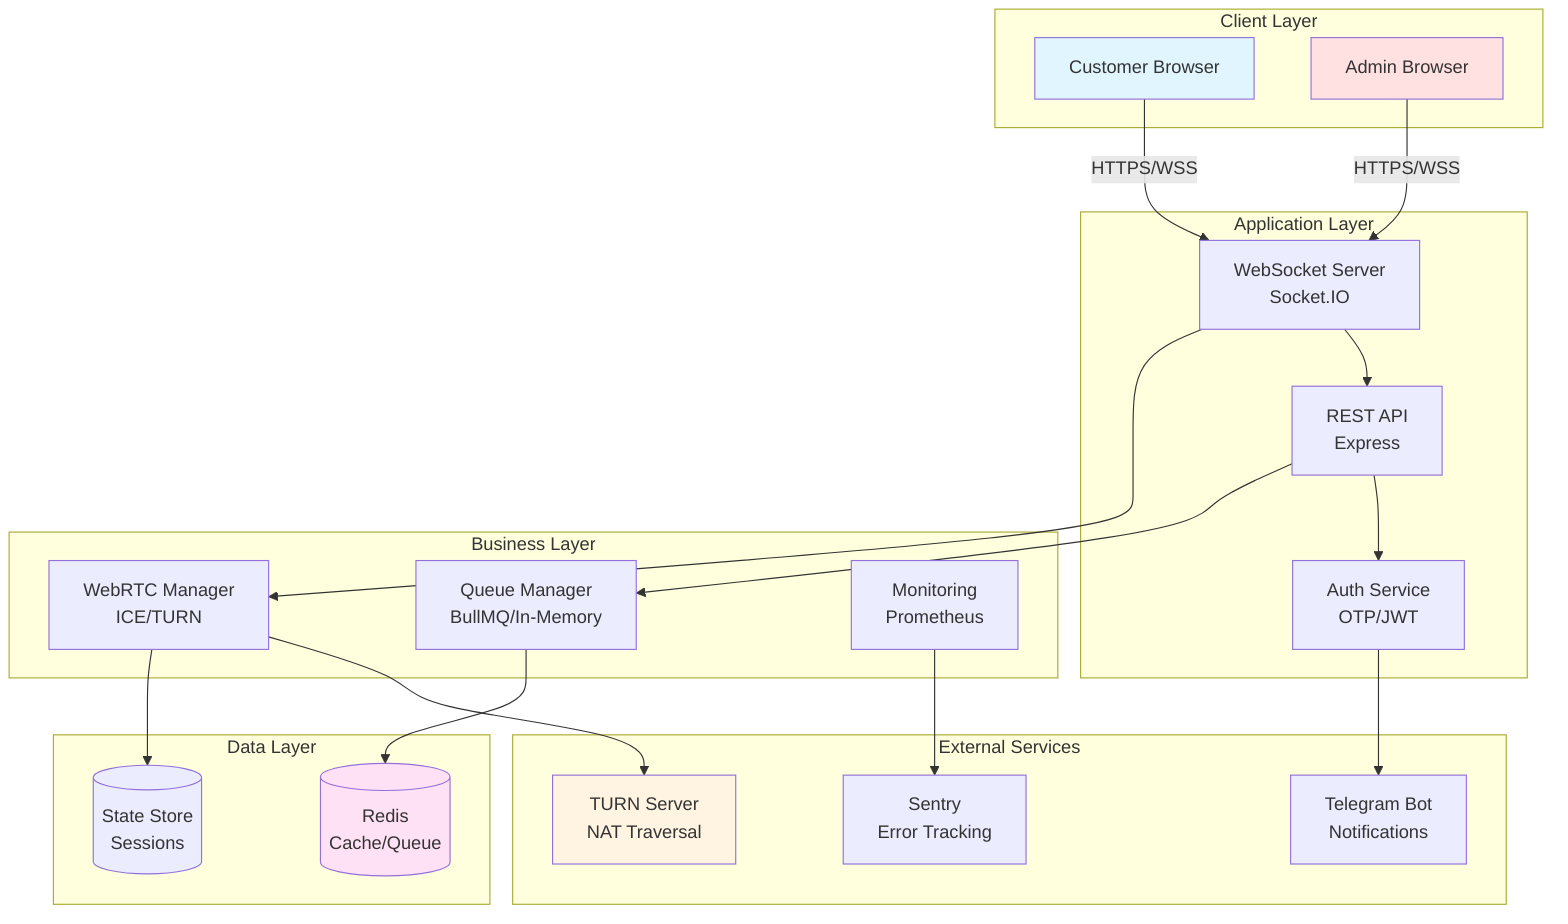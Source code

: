 graph TB
    subgraph "Client Layer"
        C[Customer Browser]
        A[Admin Browser]
    end
    
    subgraph "Application Layer"
        WS[WebSocket Server<br/>Socket.IO]
        API[REST API<br/>Express]
        AUTH[Auth Service<br/>OTP/JWT]
    end
    
    subgraph "Business Layer"
        QUEUE[Queue Manager<br/>BullMQ/In-Memory]
        WR[WebRTC Manager<br/>ICE/TURN]
        MON[Monitoring<br/>Prometheus]
    end
    
    subgraph "Data Layer"
        REDIS[(Redis<br/>Cache/Queue)]
        STATE[(State Store<br/>Sessions)]
    end
    
    subgraph "External Services"
        TURN[TURN Server<br/>NAT Traversal]
        TELE[Telegram Bot<br/>Notifications]
        SENTRY[Sentry<br/>Error Tracking]
    end
    
    C -->|HTTPS/WSS| WS
    A -->|HTTPS/WSS| WS
    WS --> API
    API --> AUTH
    API --> QUEUE
    WS --> WR
    WR --> TURN
    AUTH --> TELE
    QUEUE --> REDIS
    WR --> STATE
    MON --> SENTRY
    
    style C fill:#e1f5ff
    style A fill:#ffe1e1
    style TURN fill:#fff4e1
    style REDIS fill:#ffe1f5